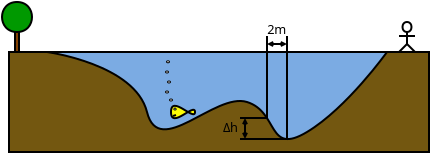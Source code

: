<?xml version="1.0" encoding="UTF-8"?>
<dia:diagram xmlns:dia="http://www.lysator.liu.se/~alla/dia/">
  <dia:layer name="Háttér" visible="true" active="true">
    <dia:object type="Standard - Box" version="0" id="O0">
      <dia:attribute name="obj_pos">
        <dia:point val="8.1,8.5"/>
      </dia:attribute>
      <dia:attribute name="obj_bb">
        <dia:rectangle val="8.05,8.45;29.15,13.55"/>
      </dia:attribute>
      <dia:attribute name="elem_corner">
        <dia:point val="8.1,8.5"/>
      </dia:attribute>
      <dia:attribute name="elem_width">
        <dia:real val="21"/>
      </dia:attribute>
      <dia:attribute name="elem_height">
        <dia:real val="5"/>
      </dia:attribute>
      <dia:attribute name="border_width">
        <dia:real val="0.1"/>
      </dia:attribute>
      <dia:attribute name="inner_color">
        <dia:color val="#735710"/>
      </dia:attribute>
      <dia:attribute name="show_background">
        <dia:boolean val="true"/>
      </dia:attribute>
    </dia:object>
    <dia:object type="Standard - Beziergon" version="0" id="O1">
      <dia:attribute name="obj_pos">
        <dia:point val="10,8.5"/>
      </dia:attribute>
      <dia:attribute name="obj_bb">
        <dia:rectangle val="10,8.5;27,12.903"/>
      </dia:attribute>
      <dia:attribute name="bez_points">
        <dia:point val="10,8.5"/>
        <dia:point val="10,8.5"/>
        <dia:point val="27,8.5"/>
        <dia:point val="27,8.5"/>
        <dia:point val="27,8.5"/>
        <dia:point val="25,11.3"/>
        <dia:point val="23,12.5"/>
        <dia:point val="21,13.7"/>
        <dia:point val="21.6,11.5"/>
        <dia:point val="20,11"/>
        <dia:point val="18.4,10.5"/>
        <dia:point val="15.6,13.9"/>
        <dia:point val="15,11.5"/>
        <dia:point val="14.4,9.1"/>
        <dia:point val="10,8.5"/>
      </dia:attribute>
      <dia:attribute name="corner_types">
        <dia:enum val="36446096"/>
        <dia:enum val="0"/>
        <dia:enum val="0"/>
        <dia:enum val="0"/>
        <dia:enum val="0"/>
        <dia:enum val="0"/>
      </dia:attribute>
      <dia:attribute name="line_width">
        <dia:real val="0.1"/>
      </dia:attribute>
      <dia:attribute name="inner_color">
        <dia:color val="#7babe3"/>
      </dia:attribute>
      <dia:attribute name="show_background">
        <dia:boolean val="true"/>
      </dia:attribute>
    </dia:object>
    <dia:object type="Standard - Beziergon" version="0" id="O2">
      <dia:attribute name="obj_pos">
        <dia:point val="8.5,7.5"/>
      </dia:attribute>
      <dia:attribute name="obj_bb">
        <dia:rectangle val="7.7,5.95;9.3,7.55"/>
      </dia:attribute>
      <dia:attribute name="bez_points">
        <dia:point val="8.5,7.5"/>
        <dia:point val="9.5,7.5"/>
        <dia:point val="9.5,6"/>
        <dia:point val="8.5,6"/>
        <dia:point val="7.5,6"/>
        <dia:point val="7.5,7.5"/>
      </dia:attribute>
      <dia:attribute name="corner_types">
        <dia:enum val="36878720"/>
        <dia:enum val="0"/>
        <dia:enum val="0"/>
      </dia:attribute>
      <dia:attribute name="line_width">
        <dia:real val="0.1"/>
      </dia:attribute>
      <dia:attribute name="inner_color">
        <dia:color val="#009900"/>
      </dia:attribute>
      <dia:attribute name="show_background">
        <dia:boolean val="true"/>
      </dia:attribute>
    </dia:object>
    <dia:object type="Standard - Box" version="0" id="O3">
      <dia:attribute name="obj_pos">
        <dia:point val="8.4,7.5"/>
      </dia:attribute>
      <dia:attribute name="obj_bb">
        <dia:rectangle val="8.35,7.45;8.65,8.55"/>
      </dia:attribute>
      <dia:attribute name="elem_corner">
        <dia:point val="8.4,7.5"/>
      </dia:attribute>
      <dia:attribute name="elem_width">
        <dia:real val="0.2"/>
      </dia:attribute>
      <dia:attribute name="elem_height">
        <dia:real val="1"/>
      </dia:attribute>
      <dia:attribute name="border_width">
        <dia:real val="0.1"/>
      </dia:attribute>
      <dia:attribute name="inner_color">
        <dia:color val="#824000"/>
      </dia:attribute>
      <dia:attribute name="show_background">
        <dia:boolean val="true"/>
      </dia:attribute>
    </dia:object>
    <dia:object type="Standard - Line" version="0" id="O4">
      <dia:attribute name="obj_pos">
        <dia:point val="21,11.8"/>
      </dia:attribute>
      <dia:attribute name="obj_bb">
        <dia:rectangle val="20.95,7.65;21.05,11.85"/>
      </dia:attribute>
      <dia:attribute name="conn_endpoints">
        <dia:point val="21,11.8"/>
        <dia:point val="21,7.7"/>
      </dia:attribute>
      <dia:attribute name="numcp">
        <dia:int val="1"/>
      </dia:attribute>
    </dia:object>
    <dia:object type="Standard - Line" version="0" id="O5">
      <dia:attribute name="obj_pos">
        <dia:point val="22,12.85"/>
      </dia:attribute>
      <dia:attribute name="obj_bb">
        <dia:rectangle val="21.95,7.65;22.05,12.9"/>
      </dia:attribute>
      <dia:attribute name="conn_endpoints">
        <dia:point val="22,12.85"/>
        <dia:point val="22,7.7"/>
      </dia:attribute>
      <dia:attribute name="numcp">
        <dia:int val="1"/>
      </dia:attribute>
    </dia:object>
    <dia:object type="Standard - Line" version="0" id="O6">
      <dia:attribute name="obj_pos">
        <dia:point val="27.6,8.5"/>
      </dia:attribute>
      <dia:attribute name="obj_bb">
        <dia:rectangle val="27.529,8.029;28.071,8.571"/>
      </dia:attribute>
      <dia:attribute name="conn_endpoints">
        <dia:point val="27.6,8.5"/>
        <dia:point val="28,8.1"/>
      </dia:attribute>
      <dia:attribute name="numcp">
        <dia:int val="1"/>
      </dia:attribute>
    </dia:object>
    <dia:object type="Standard - Line" version="0" id="O7">
      <dia:attribute name="obj_pos">
        <dia:point val="28,8.1"/>
      </dia:attribute>
      <dia:attribute name="obj_bb">
        <dia:rectangle val="27.929,8.029;28.471,8.571"/>
      </dia:attribute>
      <dia:attribute name="conn_endpoints">
        <dia:point val="28,8.1"/>
        <dia:point val="28.4,8.5"/>
      </dia:attribute>
      <dia:attribute name="numcp">
        <dia:int val="1"/>
      </dia:attribute>
    </dia:object>
    <dia:object type="Standard - Line" version="0" id="O8">
      <dia:attribute name="obj_pos">
        <dia:point val="28,8.1"/>
      </dia:attribute>
      <dia:attribute name="obj_bb">
        <dia:rectangle val="27.95,7.45;28.05,8.15"/>
      </dia:attribute>
      <dia:attribute name="conn_endpoints">
        <dia:point val="28,8.1"/>
        <dia:point val="28,7.5"/>
      </dia:attribute>
      <dia:attribute name="numcp">
        <dia:int val="1"/>
      </dia:attribute>
      <dia:connections>
        <dia:connection handle="1" to="O10" connection="0"/>
      </dia:connections>
    </dia:object>
    <dia:object type="Standard - Line" version="0" id="O9">
      <dia:attribute name="obj_pos">
        <dia:point val="27.6,7.7"/>
      </dia:attribute>
      <dia:attribute name="obj_bb">
        <dia:rectangle val="27.55,7.65;28.45,7.75"/>
      </dia:attribute>
      <dia:attribute name="conn_endpoints">
        <dia:point val="27.6,7.7"/>
        <dia:point val="28.4,7.7"/>
      </dia:attribute>
      <dia:attribute name="numcp">
        <dia:int val="1"/>
      </dia:attribute>
    </dia:object>
    <dia:object type="Standard - Beziergon" version="0" id="O10">
      <dia:attribute name="obj_pos">
        <dia:point val="28,7.5"/>
      </dia:attribute>
      <dia:attribute name="obj_bb">
        <dia:rectangle val="27.725,6.95;28.275,7.55"/>
      </dia:attribute>
      <dia:attribute name="bez_points">
        <dia:point val="28,7.5"/>
        <dia:point val="28.3,7.5"/>
        <dia:point val="28.3,7"/>
        <dia:point val="28,7"/>
        <dia:point val="27.7,7"/>
        <dia:point val="27.7,7.5"/>
      </dia:attribute>
      <dia:attribute name="corner_types">
        <dia:enum val="469792352"/>
        <dia:enum val="0"/>
        <dia:enum val="0"/>
      </dia:attribute>
      <dia:attribute name="show_background">
        <dia:boolean val="true"/>
      </dia:attribute>
    </dia:object>
    <dia:object type="Standard - Beziergon" version="0" id="O11">
      <dia:attribute name="obj_pos">
        <dia:point val="16.2,10.95"/>
      </dia:attribute>
      <dia:attribute name="obj_bb">
        <dia:rectangle val="16.1,10.825;16.3,10.975"/>
      </dia:attribute>
      <dia:attribute name="bez_points">
        <dia:point val="16.2,10.95"/>
        <dia:point val="16.3,10.95"/>
        <dia:point val="16.3,10.85"/>
        <dia:point val="16.2,10.85"/>
        <dia:point val="16.1,10.85"/>
        <dia:point val="16.1,10.95"/>
      </dia:attribute>
      <dia:attribute name="corner_types">
        <dia:enum val="469935552"/>
        <dia:enum val="0"/>
        <dia:enum val="0"/>
      </dia:attribute>
      <dia:attribute name="line_width">
        <dia:real val="0.05"/>
      </dia:attribute>
      <dia:attribute name="show_background">
        <dia:boolean val="true"/>
      </dia:attribute>
    </dia:object>
    <dia:object type="Standard - Beziergon" version="0" id="O12">
      <dia:attribute name="obj_pos">
        <dia:point val="16,10.55"/>
      </dia:attribute>
      <dia:attribute name="obj_bb">
        <dia:rectangle val="15.9,10.425;16.1,10.575"/>
      </dia:attribute>
      <dia:attribute name="bez_points">
        <dia:point val="16,10.55"/>
        <dia:point val="16.1,10.55"/>
        <dia:point val="16.1,10.45"/>
        <dia:point val="16,10.45"/>
        <dia:point val="15.9,10.45"/>
        <dia:point val="15.9,10.55"/>
      </dia:attribute>
      <dia:attribute name="corner_types">
        <dia:enum val="469935552"/>
        <dia:enum val="0"/>
        <dia:enum val="0"/>
      </dia:attribute>
      <dia:attribute name="line_width">
        <dia:real val="0.05"/>
      </dia:attribute>
      <dia:attribute name="show_background">
        <dia:boolean val="true"/>
      </dia:attribute>
    </dia:object>
    <dia:object type="Standard - Beziergon" version="0" id="O13">
      <dia:attribute name="obj_pos">
        <dia:point val="16.1,10.05"/>
      </dia:attribute>
      <dia:attribute name="obj_bb">
        <dia:rectangle val="16,9.925;16.2,10.075"/>
      </dia:attribute>
      <dia:attribute name="bez_points">
        <dia:point val="16.1,10.05"/>
        <dia:point val="16.2,10.05"/>
        <dia:point val="16.2,9.95"/>
        <dia:point val="16.1,9.95"/>
        <dia:point val="16,9.95"/>
        <dia:point val="16,10.05"/>
      </dia:attribute>
      <dia:attribute name="corner_types">
        <dia:enum val="469935552"/>
        <dia:enum val="0"/>
        <dia:enum val="0"/>
      </dia:attribute>
      <dia:attribute name="line_width">
        <dia:real val="0.05"/>
      </dia:attribute>
      <dia:attribute name="show_background">
        <dia:boolean val="true"/>
      </dia:attribute>
    </dia:object>
    <dia:object type="Standard - Beziergon" version="0" id="O14">
      <dia:attribute name="obj_pos">
        <dia:point val="16,9.55"/>
      </dia:attribute>
      <dia:attribute name="obj_bb">
        <dia:rectangle val="15.9,9.425;16.1,9.575"/>
      </dia:attribute>
      <dia:attribute name="bez_points">
        <dia:point val="16,9.55"/>
        <dia:point val="16.1,9.55"/>
        <dia:point val="16.1,9.45"/>
        <dia:point val="16,9.45"/>
        <dia:point val="15.9,9.45"/>
        <dia:point val="15.9,9.55"/>
      </dia:attribute>
      <dia:attribute name="corner_types">
        <dia:enum val="469935552"/>
        <dia:enum val="0"/>
        <dia:enum val="0"/>
      </dia:attribute>
      <dia:attribute name="line_width">
        <dia:real val="0.05"/>
      </dia:attribute>
      <dia:attribute name="show_background">
        <dia:boolean val="true"/>
      </dia:attribute>
    </dia:object>
    <dia:object type="Standard - Beziergon" version="0" id="O15">
      <dia:attribute name="obj_pos">
        <dia:point val="16.05,9.04"/>
      </dia:attribute>
      <dia:attribute name="obj_bb">
        <dia:rectangle val="15.95,8.915;16.15,9.065"/>
      </dia:attribute>
      <dia:attribute name="bez_points">
        <dia:point val="16.05,9.04"/>
        <dia:point val="16.15,9.04"/>
        <dia:point val="16.15,8.94"/>
        <dia:point val="16.05,8.94"/>
        <dia:point val="15.95,8.94"/>
        <dia:point val="15.95,9.04"/>
      </dia:attribute>
      <dia:attribute name="corner_types">
        <dia:enum val="469935552"/>
        <dia:enum val="0"/>
        <dia:enum val="0"/>
      </dia:attribute>
      <dia:attribute name="line_width">
        <dia:real val="0.05"/>
      </dia:attribute>
      <dia:attribute name="show_background">
        <dia:boolean val="true"/>
      </dia:attribute>
    </dia:object>
    <dia:object type="Standard - Beziergon" version="0" id="O16">
      <dia:attribute name="obj_pos">
        <dia:point val="17.4,11.5"/>
      </dia:attribute>
      <dia:attribute name="obj_bb">
        <dia:rectangle val="16.15,11.14;17.45,11.86"/>
      </dia:attribute>
      <dia:attribute name="bez_points">
        <dia:point val="17.4,11.5"/>
        <dia:point val="17.4,12"/>
        <dia:point val="16.2,10.6"/>
        <dia:point val="16.2,11.5"/>
        <dia:point val="16.2,12.4"/>
        <dia:point val="17.4,11"/>
      </dia:attribute>
      <dia:attribute name="corner_types">
        <dia:enum val="469792352"/>
        <dia:enum val="0"/>
        <dia:enum val="0"/>
      </dia:attribute>
      <dia:attribute name="inner_color">
        <dia:color val="#fdfd04"/>
      </dia:attribute>
      <dia:attribute name="show_background">
        <dia:boolean val="true"/>
      </dia:attribute>
    </dia:object>
    <dia:object type="Standard - Beziergon" version="0" id="O17">
      <dia:attribute name="obj_pos">
        <dia:point val="16.4,11.4"/>
      </dia:attribute>
      <dia:attribute name="obj_bb">
        <dia:rectangle val="16.317,11.275;16.483,11.425"/>
      </dia:attribute>
      <dia:attribute name="bez_points">
        <dia:point val="16.4,11.4"/>
        <dia:point val="16.5,11.4"/>
        <dia:point val="16.45,11.3"/>
        <dia:point val="16.4,11.3"/>
        <dia:point val="16.35,11.3"/>
        <dia:point val="16.3,11.4"/>
      </dia:attribute>
      <dia:attribute name="corner_types">
        <dia:enum val="469935552"/>
        <dia:enum val="0"/>
        <dia:enum val="0"/>
      </dia:attribute>
      <dia:attribute name="line_width">
        <dia:real val="0.05"/>
      </dia:attribute>
      <dia:attribute name="show_background">
        <dia:boolean val="true"/>
      </dia:attribute>
    </dia:object>
    <dia:object type="Standard - Line" version="0" id="O18">
      <dia:attribute name="obj_pos">
        <dia:point val="16.3,11.7"/>
      </dia:attribute>
      <dia:attribute name="obj_bb">
        <dia:rectangle val="16.237,11.587;16.513,11.763"/>
      </dia:attribute>
      <dia:attribute name="conn_endpoints">
        <dia:point val="16.3,11.7"/>
        <dia:point val="16.45,11.65"/>
      </dia:attribute>
      <dia:attribute name="numcp">
        <dia:int val="1"/>
      </dia:attribute>
    </dia:object>
    <dia:object type="Standard - Line" version="0" id="O19">
      <dia:attribute name="obj_pos">
        <dia:point val="21,11.8"/>
      </dia:attribute>
      <dia:attribute name="obj_bb">
        <dia:rectangle val="19.6,11.75;21.05,11.85"/>
      </dia:attribute>
      <dia:attribute name="conn_endpoints">
        <dia:point val="21,11.8"/>
        <dia:point val="19.65,11.8"/>
      </dia:attribute>
      <dia:attribute name="numcp">
        <dia:int val="1"/>
      </dia:attribute>
    </dia:object>
    <dia:object type="Standard - Line" version="0" id="O20">
      <dia:attribute name="obj_pos">
        <dia:point val="22,12.85"/>
      </dia:attribute>
      <dia:attribute name="obj_bb">
        <dia:rectangle val="19.6,12.8;22.05,12.9"/>
      </dia:attribute>
      <dia:attribute name="conn_endpoints">
        <dia:point val="22,12.85"/>
        <dia:point val="19.65,12.85"/>
      </dia:attribute>
      <dia:attribute name="numcp">
        <dia:int val="1"/>
      </dia:attribute>
    </dia:object>
    <dia:object type="Standard - Line" version="0" id="O21">
      <dia:attribute name="obj_pos">
        <dia:point val="19.9,12.85"/>
      </dia:attribute>
      <dia:attribute name="obj_bb">
        <dia:rectangle val="19.719,11.75;20.081,12.9"/>
      </dia:attribute>
      <dia:attribute name="conn_endpoints">
        <dia:point val="19.9,12.85"/>
        <dia:point val="19.9,11.8"/>
      </dia:attribute>
      <dia:attribute name="numcp">
        <dia:int val="1"/>
      </dia:attribute>
      <dia:attribute name="start_arrow">
        <dia:enum val="1"/>
      </dia:attribute>
      <dia:attribute name="start_arrow_length">
        <dia:real val="0.2"/>
      </dia:attribute>
      <dia:attribute name="start_arrow_width">
        <dia:real val="0.2"/>
      </dia:attribute>
      <dia:attribute name="end_arrow">
        <dia:enum val="1"/>
      </dia:attribute>
      <dia:attribute name="end_arrow_length">
        <dia:real val="0.2"/>
      </dia:attribute>
      <dia:attribute name="end_arrow_width">
        <dia:real val="0.2"/>
      </dia:attribute>
    </dia:object>
    <dia:object type="Standard - Line" version="0" id="O22">
      <dia:attribute name="obj_pos">
        <dia:point val="22,8.1"/>
      </dia:attribute>
      <dia:attribute name="obj_bb">
        <dia:rectangle val="20.95,7.919;22.05,8.281"/>
      </dia:attribute>
      <dia:attribute name="conn_endpoints">
        <dia:point val="22,8.1"/>
        <dia:point val="21,8.1"/>
      </dia:attribute>
      <dia:attribute name="numcp">
        <dia:int val="1"/>
      </dia:attribute>
      <dia:attribute name="start_arrow">
        <dia:enum val="1"/>
      </dia:attribute>
      <dia:attribute name="start_arrow_length">
        <dia:real val="0.2"/>
      </dia:attribute>
      <dia:attribute name="start_arrow_width">
        <dia:real val="0.2"/>
      </dia:attribute>
      <dia:attribute name="end_arrow">
        <dia:enum val="1"/>
      </dia:attribute>
      <dia:attribute name="end_arrow_length">
        <dia:real val="0.2"/>
      </dia:attribute>
      <dia:attribute name="end_arrow_width">
        <dia:real val="0.2"/>
      </dia:attribute>
    </dia:object>
    <dia:object type="Standard - Text" version="1" id="O23">
      <dia:attribute name="obj_pos">
        <dia:point val="21.5,7.6"/>
      </dia:attribute>
      <dia:attribute name="obj_bb">
        <dia:rectangle val="20.985,7.005;22.015,7.753"/>
      </dia:attribute>
      <dia:attribute name="text">
        <dia:composite type="text">
          <dia:attribute name="string">
            <dia:string>#2m#</dia:string>
          </dia:attribute>
          <dia:attribute name="font">
            <dia:font family="sans" style="0" name="Helvetica"/>
          </dia:attribute>
          <dia:attribute name="height">
            <dia:real val="0.8"/>
          </dia:attribute>
          <dia:attribute name="pos">
            <dia:point val="21.5,7.6"/>
          </dia:attribute>
          <dia:attribute name="color">
            <dia:color val="#000000"/>
          </dia:attribute>
          <dia:attribute name="alignment">
            <dia:enum val="1"/>
          </dia:attribute>
        </dia:composite>
      </dia:attribute>
      <dia:attribute name="valign">
        <dia:enum val="3"/>
      </dia:attribute>
    </dia:object>
    <dia:object type="Standard - Text" version="1" id="O24">
      <dia:attribute name="obj_pos">
        <dia:point val="18.8,12.5"/>
      </dia:attribute>
      <dia:attribute name="obj_bb">
        <dia:rectangle val="18.8,11.905;19.642,12.652"/>
      </dia:attribute>
      <dia:attribute name="text">
        <dia:composite type="text">
          <dia:attribute name="string">
            <dia:string>#Δh#</dia:string>
          </dia:attribute>
          <dia:attribute name="font">
            <dia:font family="sans" style="0" name="Helvetica"/>
          </dia:attribute>
          <dia:attribute name="height">
            <dia:real val="0.8"/>
          </dia:attribute>
          <dia:attribute name="pos">
            <dia:point val="18.8,12.5"/>
          </dia:attribute>
          <dia:attribute name="color">
            <dia:color val="#000000"/>
          </dia:attribute>
          <dia:attribute name="alignment">
            <dia:enum val="0"/>
          </dia:attribute>
        </dia:composite>
      </dia:attribute>
      <dia:attribute name="valign">
        <dia:enum val="3"/>
      </dia:attribute>
    </dia:object>
  </dia:layer>
</dia:diagram>
